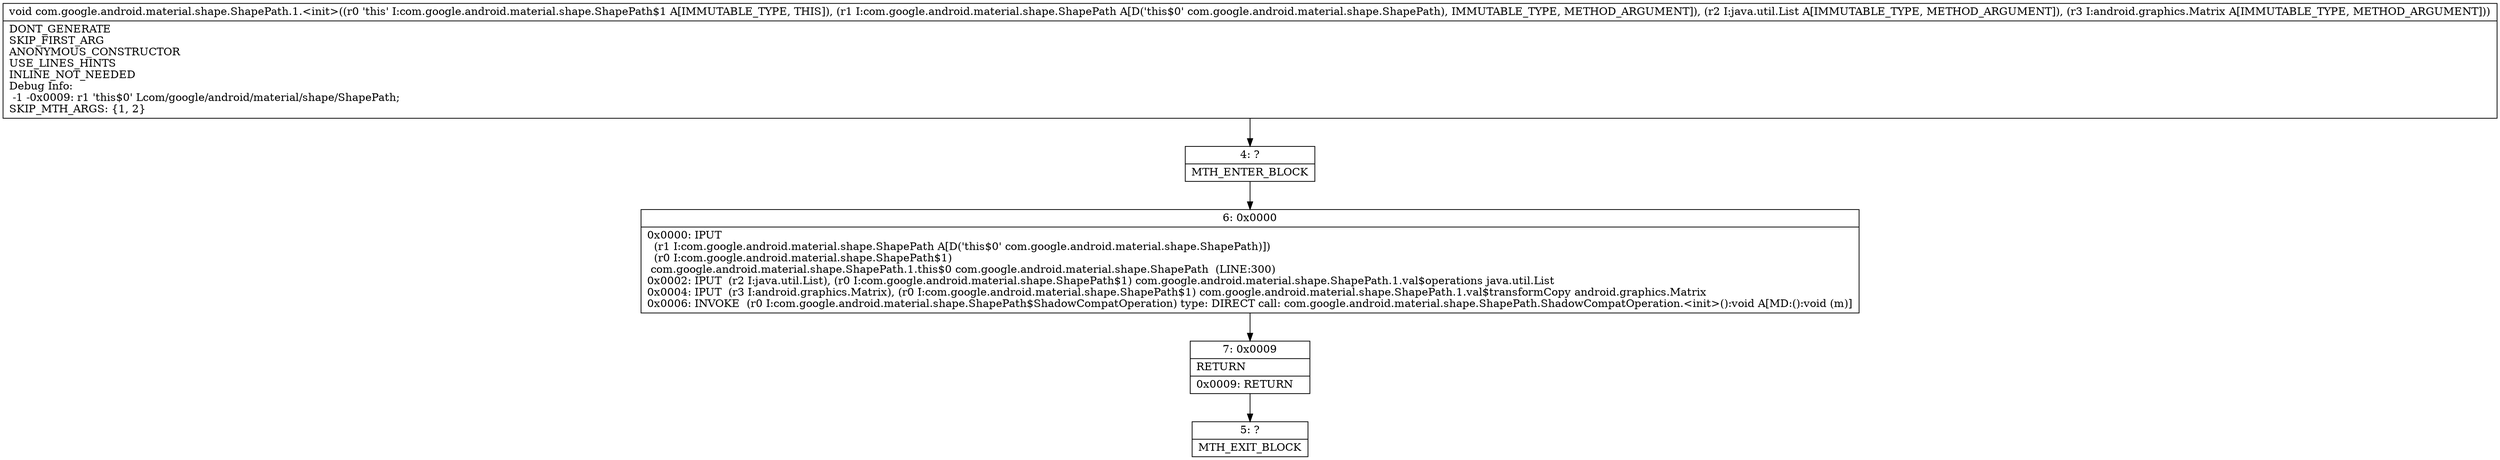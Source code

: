 digraph "CFG forcom.google.android.material.shape.ShapePath.1.\<init\>(Lcom\/google\/android\/material\/shape\/ShapePath;Ljava\/util\/List;Landroid\/graphics\/Matrix;)V" {
Node_4 [shape=record,label="{4\:\ ?|MTH_ENTER_BLOCK\l}"];
Node_6 [shape=record,label="{6\:\ 0x0000|0x0000: IPUT  \l  (r1 I:com.google.android.material.shape.ShapePath A[D('this$0' com.google.android.material.shape.ShapePath)])\l  (r0 I:com.google.android.material.shape.ShapePath$1)\l com.google.android.material.shape.ShapePath.1.this$0 com.google.android.material.shape.ShapePath  (LINE:300)\l0x0002: IPUT  (r2 I:java.util.List), (r0 I:com.google.android.material.shape.ShapePath$1) com.google.android.material.shape.ShapePath.1.val$operations java.util.List \l0x0004: IPUT  (r3 I:android.graphics.Matrix), (r0 I:com.google.android.material.shape.ShapePath$1) com.google.android.material.shape.ShapePath.1.val$transformCopy android.graphics.Matrix \l0x0006: INVOKE  (r0 I:com.google.android.material.shape.ShapePath$ShadowCompatOperation) type: DIRECT call: com.google.android.material.shape.ShapePath.ShadowCompatOperation.\<init\>():void A[MD:():void (m)]\l}"];
Node_7 [shape=record,label="{7\:\ 0x0009|RETURN\l|0x0009: RETURN   \l}"];
Node_5 [shape=record,label="{5\:\ ?|MTH_EXIT_BLOCK\l}"];
MethodNode[shape=record,label="{void com.google.android.material.shape.ShapePath.1.\<init\>((r0 'this' I:com.google.android.material.shape.ShapePath$1 A[IMMUTABLE_TYPE, THIS]), (r1 I:com.google.android.material.shape.ShapePath A[D('this$0' com.google.android.material.shape.ShapePath), IMMUTABLE_TYPE, METHOD_ARGUMENT]), (r2 I:java.util.List A[IMMUTABLE_TYPE, METHOD_ARGUMENT]), (r3 I:android.graphics.Matrix A[IMMUTABLE_TYPE, METHOD_ARGUMENT]))  | DONT_GENERATE\lSKIP_FIRST_ARG\lANONYMOUS_CONSTRUCTOR\lUSE_LINES_HINTS\lINLINE_NOT_NEEDED\lDebug Info:\l  \-1 \-0x0009: r1 'this$0' Lcom\/google\/android\/material\/shape\/ShapePath;\lSKIP_MTH_ARGS: \{1, 2\}\l}"];
MethodNode -> Node_4;Node_4 -> Node_6;
Node_6 -> Node_7;
Node_7 -> Node_5;
}

